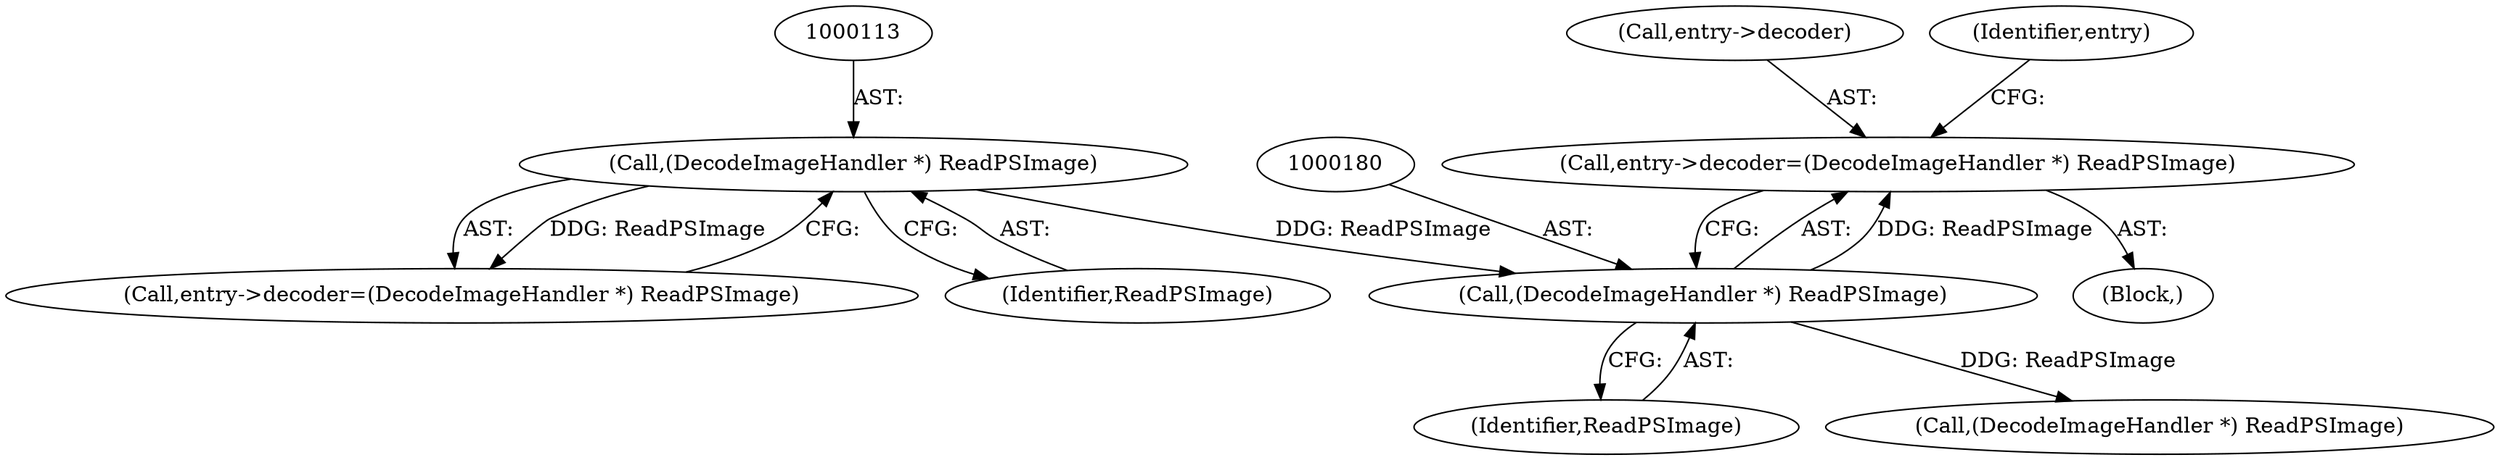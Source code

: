 digraph "0_ImageMagick_8598a497e2d1f556a34458cf54b40ba40674734c_0@pointer" {
"1000175" [label="(Call,entry->decoder=(DecodeImageHandler *) ReadPSImage)"];
"1000179" [label="(Call,(DecodeImageHandler *) ReadPSImage)"];
"1000112" [label="(Call,(DecodeImageHandler *) ReadPSImage)"];
"1000108" [label="(Call,entry->decoder=(DecodeImageHandler *) ReadPSImage)"];
"1000176" [label="(Call,entry->decoder)"];
"1000181" [label="(Identifier,ReadPSImage)"];
"1000184" [label="(Identifier,entry)"];
"1000112" [label="(Call,(DecodeImageHandler *) ReadPSImage)"];
"1000246" [label="(Call,(DecodeImageHandler *) ReadPSImage)"];
"1000102" [label="(Block,)"];
"1000175" [label="(Call,entry->decoder=(DecodeImageHandler *) ReadPSImage)"];
"1000179" [label="(Call,(DecodeImageHandler *) ReadPSImage)"];
"1000114" [label="(Identifier,ReadPSImage)"];
"1000175" -> "1000102"  [label="AST: "];
"1000175" -> "1000179"  [label="CFG: "];
"1000176" -> "1000175"  [label="AST: "];
"1000179" -> "1000175"  [label="AST: "];
"1000184" -> "1000175"  [label="CFG: "];
"1000179" -> "1000175"  [label="DDG: ReadPSImage"];
"1000179" -> "1000181"  [label="CFG: "];
"1000180" -> "1000179"  [label="AST: "];
"1000181" -> "1000179"  [label="AST: "];
"1000112" -> "1000179"  [label="DDG: ReadPSImage"];
"1000179" -> "1000246"  [label="DDG: ReadPSImage"];
"1000112" -> "1000108"  [label="AST: "];
"1000112" -> "1000114"  [label="CFG: "];
"1000113" -> "1000112"  [label="AST: "];
"1000114" -> "1000112"  [label="AST: "];
"1000108" -> "1000112"  [label="CFG: "];
"1000112" -> "1000108"  [label="DDG: ReadPSImage"];
}
